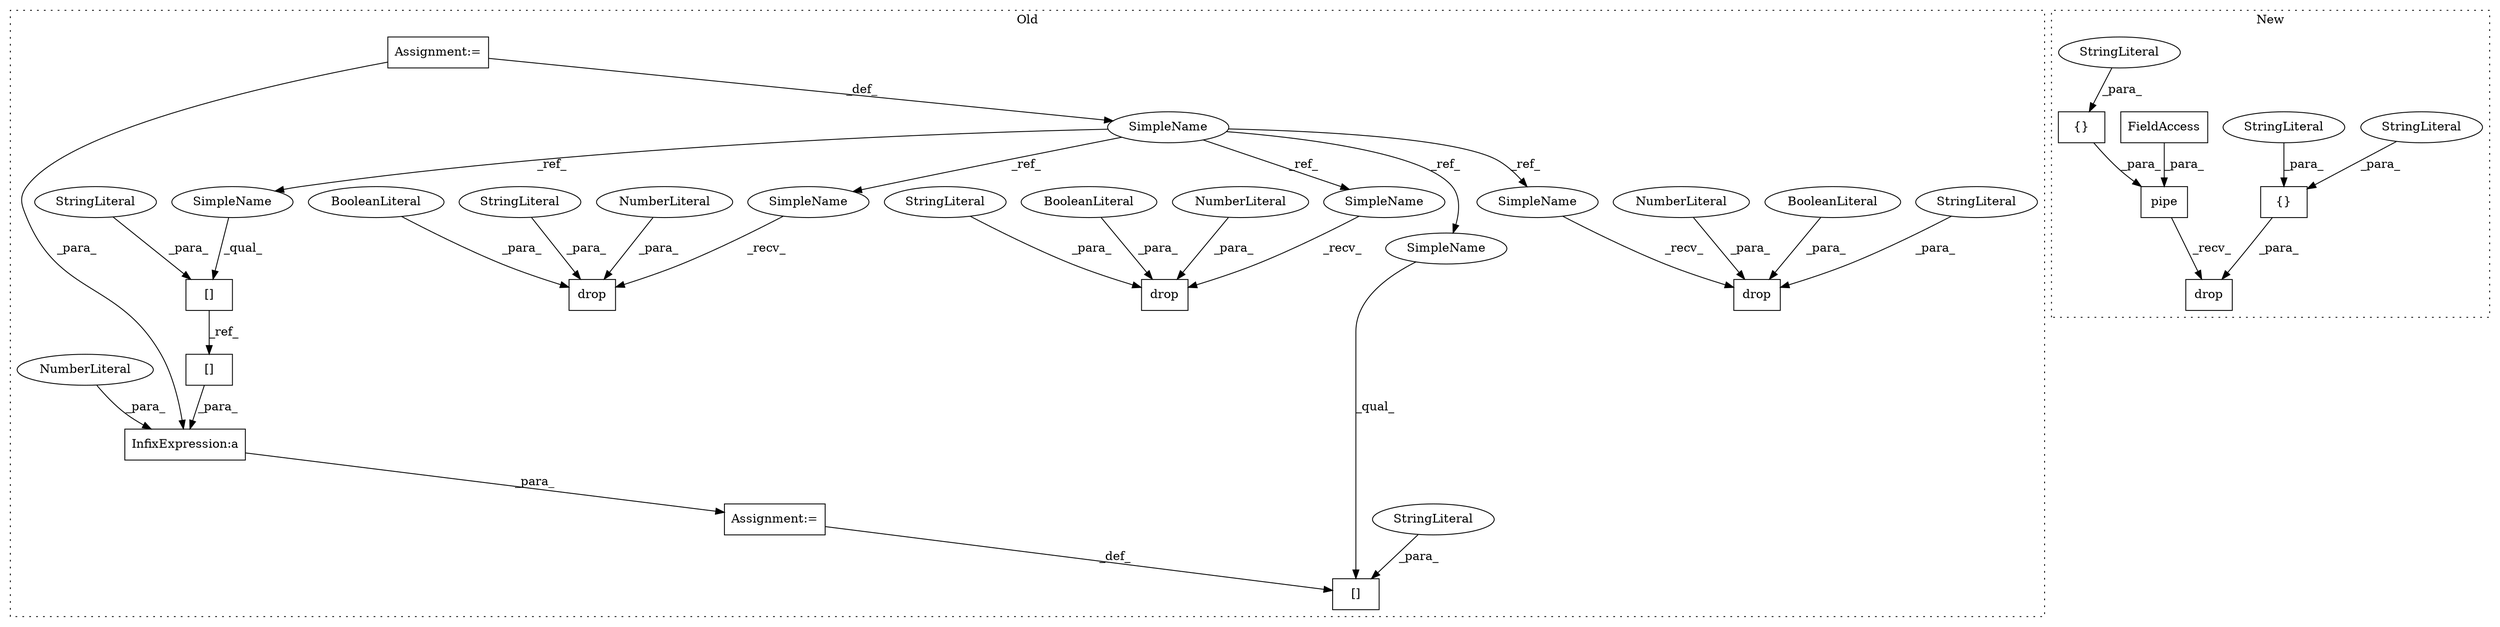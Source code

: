 digraph G {
subgraph cluster0 {
1 [label="drop" a="32" s="5773,5796" l="5,1" shape="box"];
4 [label="StringLiteral" a="45" s="5778" l="11" shape="ellipse"];
6 [label="BooleanLiteral" a="9" s="5792" l="4" shape="ellipse"];
7 [label="NumberLiteral" a="34" s="5790" l="1" shape="ellipse"];
9 [label="SimpleName" a="42" s="5337" l="14" shape="ellipse"];
10 [label="drop" a="32" s="5649,5677" l="5,1" shape="box"];
11 [label="[]" a="2" s="5429,5457" l="15,1" shape="box"];
12 [label="drop" a="32" s="5518,5543" l="5,1" shape="box"];
13 [label="InfixExpression:a" a="27" s="5620" l="3" shape="box"];
14 [label="NumberLiteral" a="34" s="5537" l="1" shape="ellipse"];
15 [label="NumberLiteral" a="34" s="5671" l="1" shape="ellipse"];
16 [label="[]" a="2" s="5684,5714" l="15,1" shape="box"];
17 [label="NumberLiteral" a="34" s="5623" l="4" shape="ellipse"];
18 [label="BooleanLiteral" a="9" s="5539" l="4" shape="ellipse"];
19 [label="BooleanLiteral" a="9" s="5673" l="4" shape="ellipse"];
20 [label="StringLiteral" a="45" s="5699" l="15" shape="ellipse"];
21 [label="StringLiteral" a="45" s="5523" l="13" shape="ellipse"];
25 [label="StringLiteral" a="45" s="5444" l="13" shape="ellipse"];
27 [label="StringLiteral" a="45" s="5654" l="16" shape="ellipse"];
28 [label="Assignment:=" a="7" s="5586" l="1" shape="box"];
29 [label="Assignment:=" a="7" s="5351" l="1" shape="box"];
30 [label="SimpleName" a="42" s="5429" l="14" shape="ellipse"];
31 [label="SimpleName" a="42" s="5758" l="14" shape="ellipse"];
32 [label="SimpleName" a="42" s="5503" l="14" shape="ellipse"];
33 [label="SimpleName" a="42" s="5634" l="14" shape="ellipse"];
34 [label="SimpleName" a="42" s="5684" l="14" shape="ellipse"];
35 [label="[]" a="2" s="5588,5619" l="15,1" shape="box"];
label = "Old";
style="dotted";
}
subgraph cluster1 {
2 [label="pipe" a="32" s="6874,6997" l="5,1" shape="box"];
3 [label="FieldAccess" a="22" s="6879" l="10" shape="box"];
5 [label="drop" a="32" s="7112,7181" l="5,1" shape="box"];
8 [label="{}" a="4" s="7129,7180" l="1,1" shape="box"];
22 [label="StringLiteral" a="45" s="7160" l="20" shape="ellipse"];
23 [label="{}" a="4" s="6902,6942" l="1,1" shape="box"];
24 [label="StringLiteral" a="45" s="7130" l="14" shape="ellipse"];
26 [label="StringLiteral" a="45" s="6923" l="19" shape="ellipse"];
label = "New";
style="dotted";
}
2 -> 5 [label="_recv_"];
3 -> 2 [label="_para_"];
4 -> 1 [label="_para_"];
6 -> 1 [label="_para_"];
7 -> 1 [label="_para_"];
8 -> 5 [label="_para_"];
9 -> 33 [label="_ref_"];
9 -> 31 [label="_ref_"];
9 -> 30 [label="_ref_"];
9 -> 32 [label="_ref_"];
9 -> 34 [label="_ref_"];
11 -> 35 [label="_ref_"];
13 -> 28 [label="_para_"];
14 -> 12 [label="_para_"];
15 -> 10 [label="_para_"];
17 -> 13 [label="_para_"];
18 -> 12 [label="_para_"];
19 -> 10 [label="_para_"];
20 -> 16 [label="_para_"];
21 -> 12 [label="_para_"];
22 -> 8 [label="_para_"];
23 -> 2 [label="_para_"];
24 -> 8 [label="_para_"];
25 -> 11 [label="_para_"];
26 -> 23 [label="_para_"];
27 -> 10 [label="_para_"];
28 -> 16 [label="_def_"];
29 -> 9 [label="_def_"];
29 -> 13 [label="_para_"];
30 -> 11 [label="_qual_"];
31 -> 1 [label="_recv_"];
32 -> 12 [label="_recv_"];
33 -> 10 [label="_recv_"];
34 -> 16 [label="_qual_"];
35 -> 13 [label="_para_"];
}